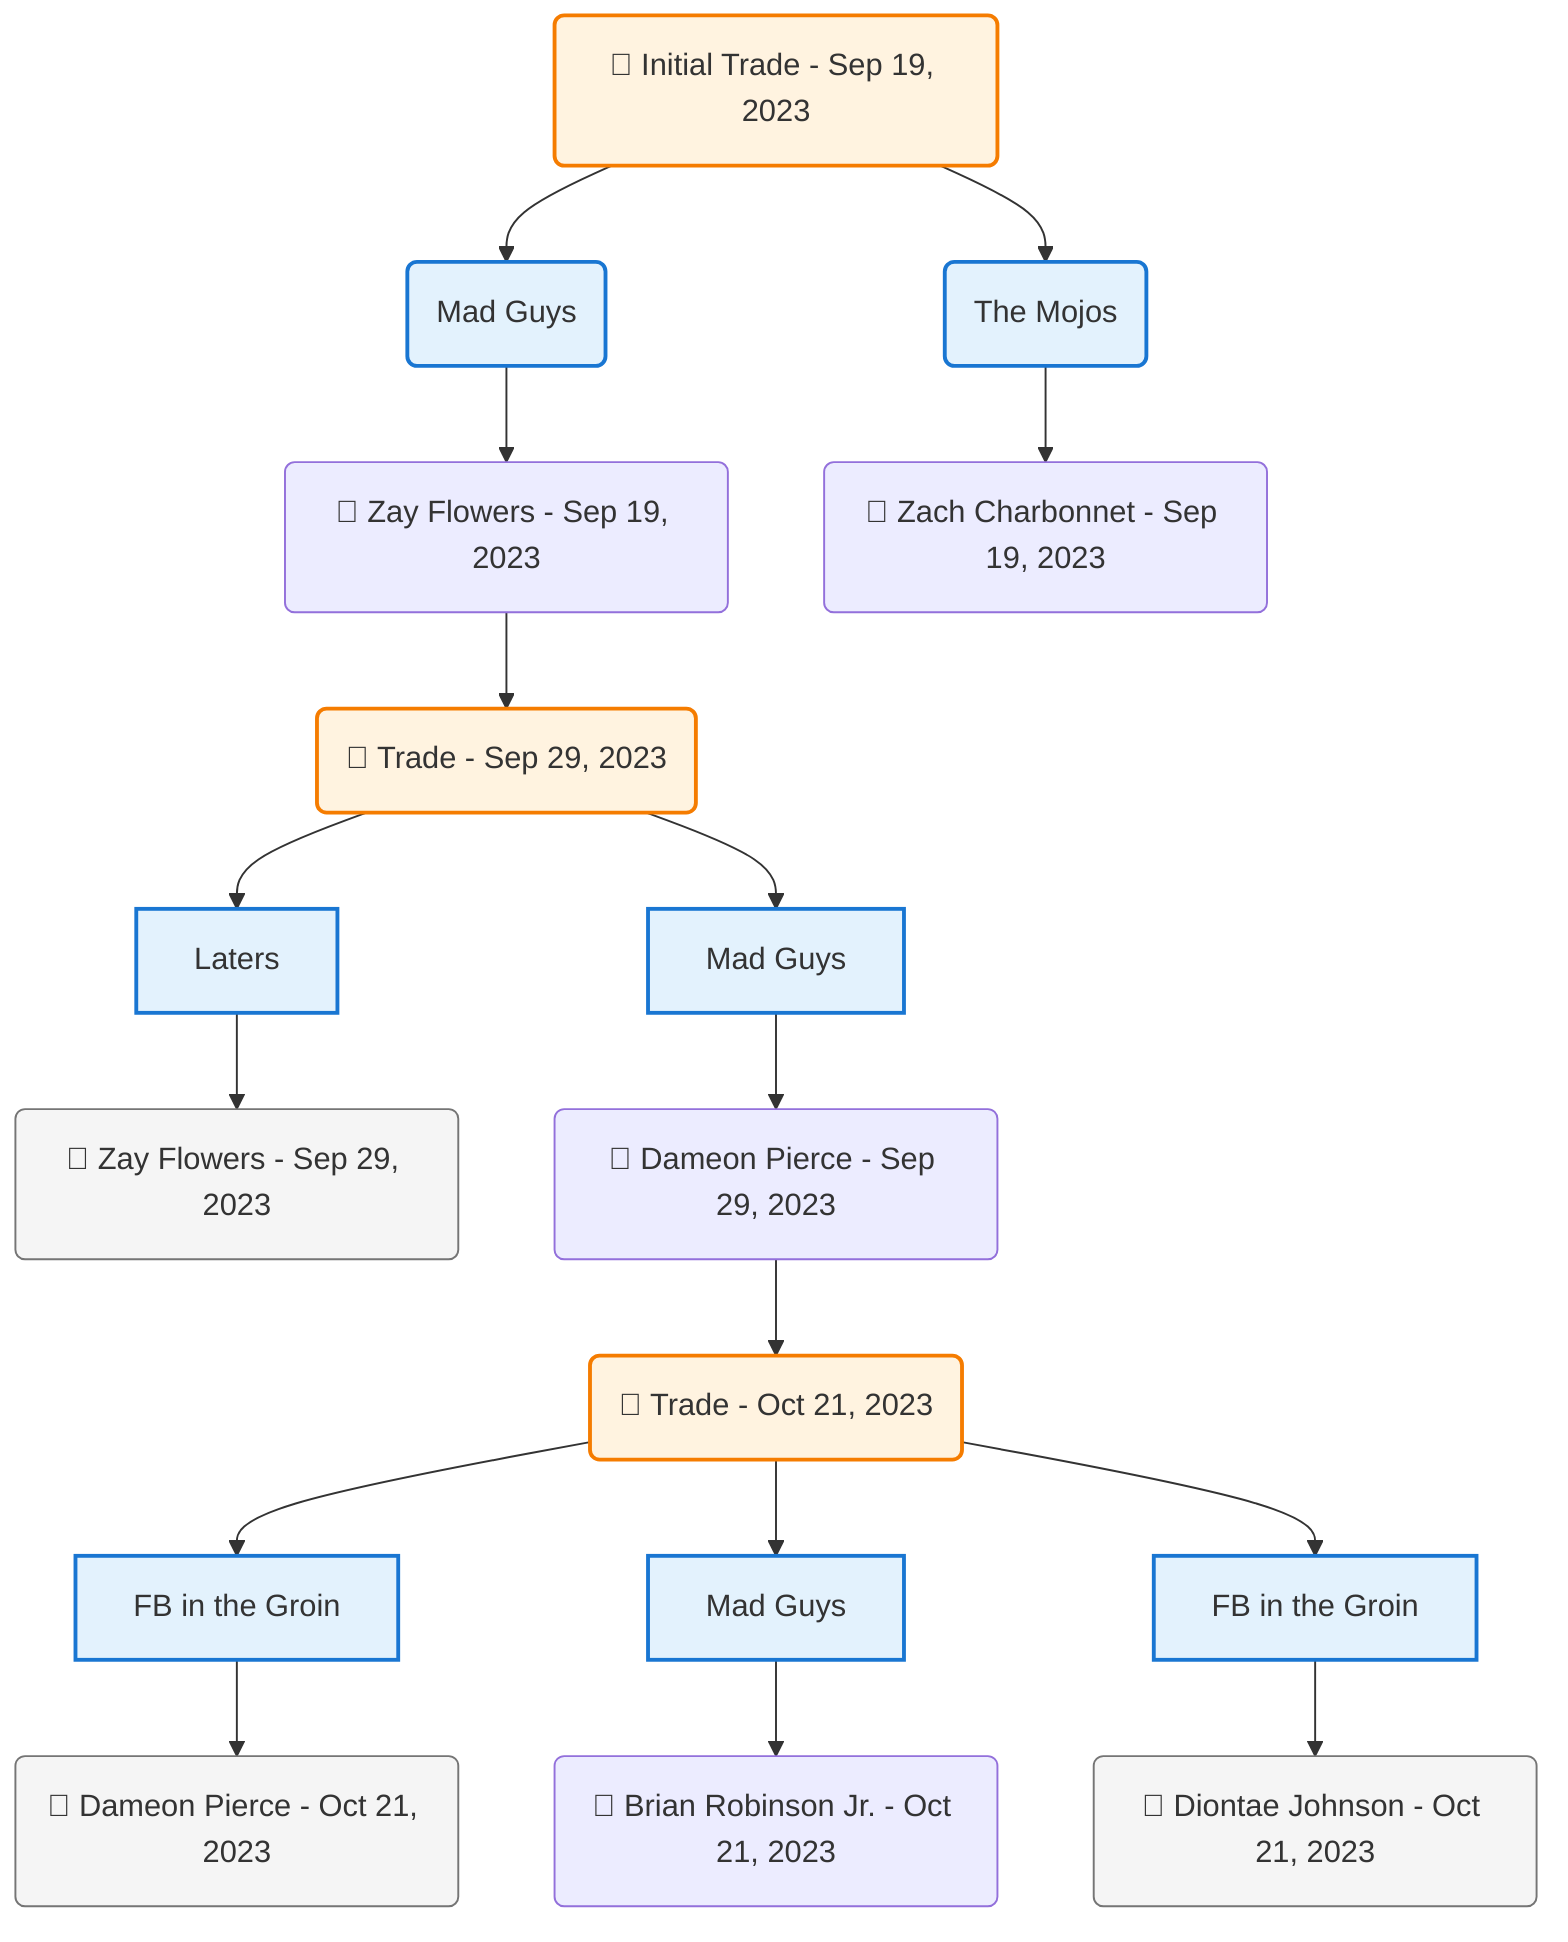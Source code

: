 flowchart TD

    TRADE_MAIN("🔄 Initial Trade - Sep 19, 2023")
    TEAM_1("Mad Guys")
    TEAM_2("The Mojos")
    NODE_5b830a48-84c1-4bdd-bf99-4238f3016c6b("🔄 Zay Flowers - Sep 19, 2023")
    TRADE_3e429847-1523-43ba-9f4b-fffb9ad9a59f_3("🔄 Trade - Sep 29, 2023")
    TEAM_825928a9-7194-43aa-b7ae-fc78c2510b16_4["Laters"]
    NODE_42569ca4-8db9-4cd6-82c9-256846b767b5("🔄 Zay Flowers - Sep 29, 2023")
    TEAM_f5908944-6efd-40eb-af54-6c53004e0e2f_5["Mad Guys"]
    NODE_402e6f7c-54fb-4c77-9d23-2658b157830d("🔄 Dameon Pierce - Sep 29, 2023")
    TRADE_f080b4c2-7209-4757-924a-c6cffdf730c2_6("🔄 Trade - Oct 21, 2023")
    TEAM_f483ecf1-cd17-4991-854b-e52dfc957b45_7["FB in the Groin"]
    NODE_616b064f-09a2-4209-bb8a-16a3f48fcfee("🔄 Dameon Pierce - Oct 21, 2023")
    TEAM_f5908944-6efd-40eb-af54-6c53004e0e2f_8["Mad Guys"]
    NODE_ee0a2371-c692-4c70-bbd4-5b9007b57e9c("🔄 Brian Robinson Jr. - Oct 21, 2023")
    TEAM_f483ecf1-cd17-4991-854b-e52dfc957b45_9["FB in the Groin"]
    NODE_b9408fc7-fd6f-4f10-a06e-806e9e16968c("🔄 Diontae Johnson - Oct 21, 2023")
    NODE_01339e7c-f6b9-4a29-8545-6be4edadd63b("🔄 Zach Charbonnet - Sep 19, 2023")

    TRADE_MAIN --> TEAM_1
    TRADE_MAIN --> TEAM_2
    TEAM_1 --> NODE_5b830a48-84c1-4bdd-bf99-4238f3016c6b
    NODE_5b830a48-84c1-4bdd-bf99-4238f3016c6b --> TRADE_3e429847-1523-43ba-9f4b-fffb9ad9a59f_3
    TRADE_3e429847-1523-43ba-9f4b-fffb9ad9a59f_3 --> TEAM_825928a9-7194-43aa-b7ae-fc78c2510b16_4
    TEAM_825928a9-7194-43aa-b7ae-fc78c2510b16_4 --> NODE_42569ca4-8db9-4cd6-82c9-256846b767b5
    TRADE_3e429847-1523-43ba-9f4b-fffb9ad9a59f_3 --> TEAM_f5908944-6efd-40eb-af54-6c53004e0e2f_5
    TEAM_f5908944-6efd-40eb-af54-6c53004e0e2f_5 --> NODE_402e6f7c-54fb-4c77-9d23-2658b157830d
    NODE_402e6f7c-54fb-4c77-9d23-2658b157830d --> TRADE_f080b4c2-7209-4757-924a-c6cffdf730c2_6
    TRADE_f080b4c2-7209-4757-924a-c6cffdf730c2_6 --> TEAM_f483ecf1-cd17-4991-854b-e52dfc957b45_7
    TEAM_f483ecf1-cd17-4991-854b-e52dfc957b45_7 --> NODE_616b064f-09a2-4209-bb8a-16a3f48fcfee
    TRADE_f080b4c2-7209-4757-924a-c6cffdf730c2_6 --> TEAM_f5908944-6efd-40eb-af54-6c53004e0e2f_8
    TEAM_f5908944-6efd-40eb-af54-6c53004e0e2f_8 --> NODE_ee0a2371-c692-4c70-bbd4-5b9007b57e9c
    TRADE_f080b4c2-7209-4757-924a-c6cffdf730c2_6 --> TEAM_f483ecf1-cd17-4991-854b-e52dfc957b45_9
    TEAM_f483ecf1-cd17-4991-854b-e52dfc957b45_9 --> NODE_b9408fc7-fd6f-4f10-a06e-806e9e16968c
    TEAM_2 --> NODE_01339e7c-f6b9-4a29-8545-6be4edadd63b

    %% Node styling
    classDef teamNode fill:#e3f2fd,stroke:#1976d2,stroke-width:2px
    classDef tradeNode fill:#fff3e0,stroke:#f57c00,stroke-width:2px
    classDef playerNode fill:#f3e5f5,stroke:#7b1fa2,stroke-width:1px
    classDef nonRootPlayerNode fill:#f5f5f5,stroke:#757575,stroke-width:1px
    classDef endNode fill:#ffebee,stroke:#c62828,stroke-width:2px
    classDef waiverNode fill:#e8f5e8,stroke:#388e3c,stroke-width:2px
    classDef championshipNode fill:#fff9c4,stroke:#f57f17,stroke-width:3px

    class TEAM_1,TEAM_2,TEAM_825928a9-7194-43aa-b7ae-fc78c2510b16_4,TEAM_f5908944-6efd-40eb-af54-6c53004e0e2f_5,TEAM_f483ecf1-cd17-4991-854b-e52dfc957b45_7,TEAM_f5908944-6efd-40eb-af54-6c53004e0e2f_8,TEAM_f483ecf1-cd17-4991-854b-e52dfc957b45_9 teamNode
    class NODE_42569ca4-8db9-4cd6-82c9-256846b767b5,NODE_616b064f-09a2-4209-bb8a-16a3f48fcfee,NODE_b9408fc7-fd6f-4f10-a06e-806e9e16968c nonRootPlayerNode
    class TRADE_MAIN,TRADE_3e429847-1523-43ba-9f4b-fffb9ad9a59f_3,TRADE_f080b4c2-7209-4757-924a-c6cffdf730c2_6 tradeNode